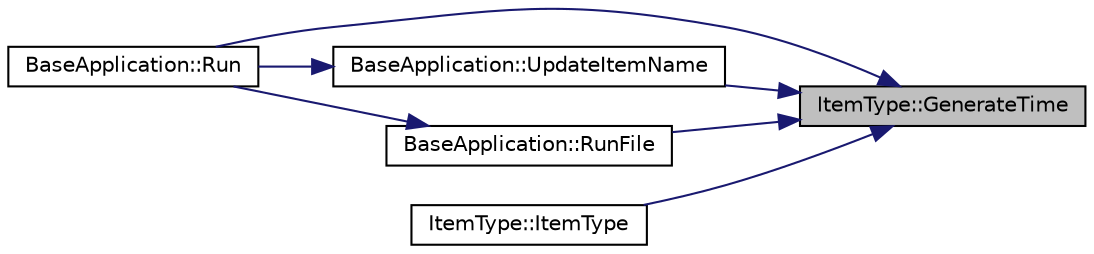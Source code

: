 digraph "ItemType::GenerateTime"
{
 // LATEX_PDF_SIZE
  edge [fontname="Helvetica",fontsize="10",labelfontname="Helvetica",labelfontsize="10"];
  node [fontname="Helvetica",fontsize="10",shape=record];
  rankdir="RL";
  Node59 [label="ItemType::GenerateTime",height=0.2,width=0.4,color="black", fillcolor="grey75", style="filled", fontcolor="black",tooltip="generate string type time using the current time."];
  Node59 -> Node60 [dir="back",color="midnightblue",fontsize="10",style="solid",fontname="Helvetica"];
  Node60 [label="BaseApplication::Run",height=0.2,width=0.4,color="black", fillcolor="white", style="filled",URL="$class_base_application.html#a8f2ce8add401a3b537f041df9f7ef978",tooltip="Program driver."];
  Node59 -> Node61 [dir="back",color="midnightblue",fontsize="10",style="solid",fontname="Helvetica"];
  Node61 [label="BaseApplication::UpdateItemName",height=0.2,width=0.4,color="black", fillcolor="white", style="filled",URL="$class_base_application.html#a6146aad1d248e5cd6cf2623591be7ecc",tooltip="Update Item Name you search in Current Folder. @detail operation update [target] [value] it can be on..."];
  Node61 -> Node60 [dir="back",color="midnightblue",fontsize="10",style="solid",fontname="Helvetica"];
  Node59 -> Node62 [dir="back",color="midnightblue",fontsize="10",style="solid",fontname="Helvetica"];
  Node62 [label="BaseApplication::RunFile",height=0.2,width=0.4,color="black", fillcolor="white", style="filled",URL="$class_base_application.html#adecbc4b863bc92fc6dbc79efcf7ae7a6",tooltip="Run File. @detail operation run [Target]."];
  Node62 -> Node60 [dir="back",color="midnightblue",fontsize="10",style="solid",fontname="Helvetica"];
  Node59 -> Node63 [dir="back",color="midnightblue",fontsize="10",style="solid",fontname="Helvetica"];
  Node63 [label="ItemType::ItemType",height=0.2,width=0.4,color="black", fillcolor="white", style="filled",URL="$class_item_type.html#a1f28cd29019f1b1885cfb22757db1bd4",tooltip=" "];
}
